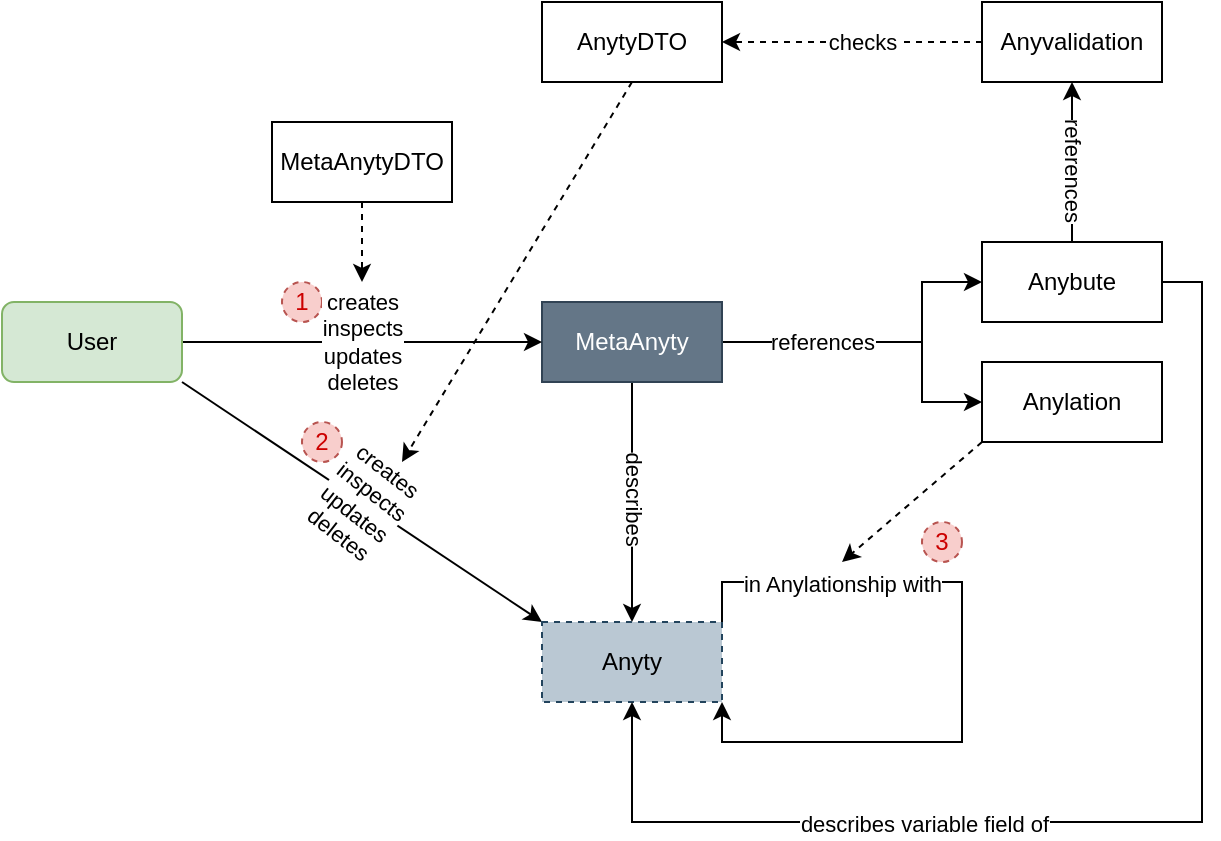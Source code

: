 <mxfile version="14.5.4" type="device"><diagram id="GxCinxS8S9uXNcuPZwfX" name="Page-1"><mxGraphModel dx="981" dy="553" grid="1" gridSize="10" guides="1" tooltips="1" connect="1" arrows="1" fold="1" page="1" pageScale="1" pageWidth="1200" pageHeight="1920" math="0" shadow="0"><root><mxCell id="0"/><mxCell id="1" parent="0"/><mxCell id="fVeq7iidFRAfOJjKua9Z-7" style="edgeStyle=orthogonalEdgeStyle;rounded=0;orthogonalLoop=1;jettySize=auto;html=1;dashed=1;" parent="1" source="fVeq7iidFRAfOJjKua9Z-4" edge="1"><mxGeometry relative="1" as="geometry"><mxPoint x="450" y="370" as="targetPoint"/></mxGeometry></mxCell><mxCell id="fVeq7iidFRAfOJjKua9Z-30" value="1" style="ellipse;whiteSpace=wrap;html=1;aspect=fixed;dashed=1;fillColor=#f8cecc;strokeColor=#b85450;fontColor=#CC0000;" parent="1" vertex="1"><mxGeometry x="410" y="370" width="20" height="20" as="geometry"/></mxCell><mxCell id="fVeq7iidFRAfOJjKua9Z-13" style="edgeStyle=none;rounded=0;orthogonalLoop=1;jettySize=auto;html=1;exitX=0.5;exitY=1;exitDx=0;exitDy=0;dashed=1;" parent="1" source="fVeq7iidFRAfOJjKua9Z-12" edge="1"><mxGeometry relative="1" as="geometry"><mxPoint x="470" y="460" as="targetPoint"/></mxGeometry></mxCell><mxCell id="fVeq7iidFRAfOJjKua9Z-28" style="rounded=0;orthogonalLoop=1;jettySize=auto;html=1;exitX=0;exitY=0.5;exitDx=0;exitDy=0;dashed=1;entryX=1;entryY=0.5;entryDx=0;entryDy=0;" parent="1" source="fVeq7iidFRAfOJjKua9Z-25" target="fVeq7iidFRAfOJjKua9Z-12" edge="1"><mxGeometry relative="1" as="geometry"><mxPoint x="460" y="470" as="targetPoint"/></mxGeometry></mxCell><mxCell id="fVeq7iidFRAfOJjKua9Z-29" value="checks" style="edgeLabel;html=1;align=center;verticalAlign=middle;resizable=0;points=[];rotation=0;" parent="fVeq7iidFRAfOJjKua9Z-28" vertex="1" connectable="0"><mxGeometry x="-0.365" relative="1" as="geometry"><mxPoint x="-18.62" as="offset"/></mxGeometry></mxCell><mxCell id="fVeq7iidFRAfOJjKua9Z-22" style="edgeStyle=orthogonalEdgeStyle;rounded=0;orthogonalLoop=1;jettySize=auto;html=1;exitX=1;exitY=0.5;exitDx=0;exitDy=0;entryX=0;entryY=0.5;entryDx=0;entryDy=0;" parent="1" source="fVeq7iidFRAfOJjKua9Z-1" target="fVeq7iidFRAfOJjKua9Z-21" edge="1"><mxGeometry relative="1" as="geometry"><Array as="points"><mxPoint x="730" y="400"/><mxPoint x="730" y="370"/></Array></mxGeometry></mxCell><mxCell id="fVeq7iidFRAfOJjKua9Z-8" style="edgeStyle=orthogonalEdgeStyle;rounded=0;orthogonalLoop=1;jettySize=auto;html=1;exitX=0.5;exitY=1;exitDx=0;exitDy=0;entryX=0.5;entryY=0;entryDx=0;entryDy=0;" parent="1" source="fVeq7iidFRAfOJjKua9Z-1" target="fVeq7iidFRAfOJjKua9Z-3" edge="1"><mxGeometry relative="1" as="geometry"><Array as="points"/></mxGeometry></mxCell><mxCell id="fVeq7iidFRAfOJjKua9Z-9" value="describes" style="edgeLabel;html=1;align=center;verticalAlign=middle;resizable=0;points=[];rotation=90;" parent="fVeq7iidFRAfOJjKua9Z-8" vertex="1" connectable="0"><mxGeometry x="0.148" y="1" relative="1" as="geometry"><mxPoint y="-11.17" as="offset"/></mxGeometry></mxCell><mxCell id="fVeq7iidFRAfOJjKua9Z-19" style="edgeStyle=orthogonalEdgeStyle;rounded=0;orthogonalLoop=1;jettySize=auto;html=1;exitX=1;exitY=0.5;exitDx=0;exitDy=0;entryX=0;entryY=0.5;entryDx=0;entryDy=0;" parent="1" source="fVeq7iidFRAfOJjKua9Z-1" target="fVeq7iidFRAfOJjKua9Z-17" edge="1"><mxGeometry relative="1" as="geometry"><Array as="points"><mxPoint x="730" y="400"/><mxPoint x="730" y="430"/></Array></mxGeometry></mxCell><mxCell id="fVeq7iidFRAfOJjKua9Z-20" value="references" style="edgeLabel;html=1;align=center;verticalAlign=middle;resizable=0;points=[];" parent="fVeq7iidFRAfOJjKua9Z-19" vertex="1" connectable="0"><mxGeometry x="-0.49" y="2" relative="1" as="geometry"><mxPoint x="9.17" y="2" as="offset"/></mxGeometry></mxCell><mxCell id="fVeq7iidFRAfOJjKua9Z-1" value="MetaAnyty" style="rounded=0;whiteSpace=wrap;html=1;fillColor=#647687;strokeColor=#314354;fontColor=#ffffff;shadow=0;" parent="1" vertex="1"><mxGeometry x="540" y="380" width="90" height="40" as="geometry"/></mxCell><mxCell id="fVeq7iidFRAfOJjKua9Z-5" style="edgeStyle=orthogonalEdgeStyle;rounded=0;orthogonalLoop=1;jettySize=auto;html=1;entryX=0;entryY=0.5;entryDx=0;entryDy=0;" parent="1" source="fVeq7iidFRAfOJjKua9Z-2" target="fVeq7iidFRAfOJjKua9Z-1" edge="1"><mxGeometry relative="1" as="geometry"/></mxCell><mxCell id="fVeq7iidFRAfOJjKua9Z-6" value="creates&lt;br&gt;inspects&lt;br&gt;updates&lt;br&gt;deletes" style="edgeLabel;html=1;align=center;verticalAlign=middle;resizable=0;points=[];" parent="fVeq7iidFRAfOJjKua9Z-5" vertex="1" connectable="0"><mxGeometry x="0.102" relative="1" as="geometry"><mxPoint x="-9.17" as="offset"/></mxGeometry></mxCell><mxCell id="fVeq7iidFRAfOJjKua9Z-10" style="rounded=0;orthogonalLoop=1;jettySize=auto;html=1;exitX=1;exitY=1;exitDx=0;exitDy=0;entryX=0;entryY=0;entryDx=0;entryDy=0;" parent="1" source="fVeq7iidFRAfOJjKua9Z-2" target="fVeq7iidFRAfOJjKua9Z-3" edge="1"><mxGeometry relative="1" as="geometry"/></mxCell><mxCell id="fVeq7iidFRAfOJjKua9Z-11" value="creates&lt;br&gt;inspects&lt;br&gt;updates&lt;br&gt;deletes" style="edgeLabel;html=1;align=center;verticalAlign=middle;resizable=0;points=[];rotation=38;" parent="fVeq7iidFRAfOJjKua9Z-10" vertex="1" connectable="0"><mxGeometry x="-0.191" y="-2" relative="1" as="geometry"><mxPoint x="18.36" y="9.84" as="offset"/></mxGeometry></mxCell><mxCell id="fVeq7iidFRAfOJjKua9Z-2" value="User" style="rounded=1;whiteSpace=wrap;html=1;glass=0;shadow=0;fillColor=#d5e8d4;strokeColor=#82b366;perimeterSpacing=0;" parent="1" vertex="1"><mxGeometry x="270" y="380" width="90" height="40" as="geometry"/></mxCell><mxCell id="fVeq7iidFRAfOJjKua9Z-3" value="Anyty" style="rounded=0;whiteSpace=wrap;html=1;fillColor=#bac8d3;strokeColor=#23445d;dashed=1;" parent="1" vertex="1"><mxGeometry x="540" y="540" width="90" height="40" as="geometry"/></mxCell><mxCell id="fVeq7iidFRAfOJjKua9Z-4" value="MetaAnytyDTO" style="rounded=0;whiteSpace=wrap;html=1;" parent="1" vertex="1"><mxGeometry x="405" y="290" width="90" height="40" as="geometry"/></mxCell><mxCell id="fVeq7iidFRAfOJjKua9Z-12" value="AnytyDTO" style="rounded=0;whiteSpace=wrap;html=1;" parent="1" vertex="1"><mxGeometry x="540" y="230" width="90" height="40" as="geometry"/></mxCell><mxCell id="fVeq7iidFRAfOJjKua9Z-15" style="edgeStyle=orthogonalEdgeStyle;rounded=0;orthogonalLoop=1;jettySize=auto;html=1;exitX=1;exitY=0;exitDx=0;exitDy=0;entryX=1;entryY=1;entryDx=0;entryDy=0;" parent="1" source="fVeq7iidFRAfOJjKua9Z-3" target="fVeq7iidFRAfOJjKua9Z-3" edge="1"><mxGeometry relative="1" as="geometry"><Array as="points"><mxPoint x="630" y="520"/><mxPoint x="750" y="520"/><mxPoint x="750" y="600"/><mxPoint x="630" y="600"/></Array></mxGeometry></mxCell><mxCell id="fVeq7iidFRAfOJjKua9Z-16" value="in Anylationship with" style="edgeLabel;html=1;align=center;verticalAlign=middle;resizable=0;points=[];" parent="fVeq7iidFRAfOJjKua9Z-15" vertex="1" connectable="0"><mxGeometry x="-0.615" y="-1" relative="1" as="geometry"><mxPoint x="10.33" as="offset"/></mxGeometry></mxCell><mxCell id="fVeq7iidFRAfOJjKua9Z-18" style="rounded=0;orthogonalLoop=1;jettySize=auto;html=1;exitX=0;exitY=1;exitDx=0;exitDy=0;dashed=1;" parent="1" source="fVeq7iidFRAfOJjKua9Z-17" edge="1"><mxGeometry relative="1" as="geometry"><mxPoint x="690" y="510" as="targetPoint"/></mxGeometry></mxCell><mxCell id="fVeq7iidFRAfOJjKua9Z-17" value="Anylation" style="rounded=0;whiteSpace=wrap;html=1;" parent="1" vertex="1"><mxGeometry x="760" y="410" width="90" height="40" as="geometry"/></mxCell><mxCell id="fVeq7iidFRAfOJjKua9Z-23" style="edgeStyle=orthogonalEdgeStyle;rounded=0;orthogonalLoop=1;jettySize=auto;html=1;exitX=1;exitY=0.5;exitDx=0;exitDy=0;entryX=0.5;entryY=1;entryDx=0;entryDy=0;" parent="1" source="fVeq7iidFRAfOJjKua9Z-21" target="fVeq7iidFRAfOJjKua9Z-3" edge="1"><mxGeometry relative="1" as="geometry"><mxPoint x="870" y="640" as="targetPoint"/><Array as="points"><mxPoint x="870" y="370"/><mxPoint x="870" y="640"/><mxPoint x="585" y="640"/></Array></mxGeometry></mxCell><mxCell id="fVeq7iidFRAfOJjKua9Z-24" value="describes variable field of" style="edgeLabel;html=1;align=center;verticalAlign=middle;resizable=0;points=[];" parent="fVeq7iidFRAfOJjKua9Z-23" vertex="1" connectable="0"><mxGeometry x="0.415" y="1" relative="1" as="geometry"><mxPoint x="20" as="offset"/></mxGeometry></mxCell><mxCell id="fVeq7iidFRAfOJjKua9Z-26" style="edgeStyle=orthogonalEdgeStyle;rounded=0;orthogonalLoop=1;jettySize=auto;html=1;exitX=0.5;exitY=0;exitDx=0;exitDy=0;entryX=0.5;entryY=1;entryDx=0;entryDy=0;" parent="1" source="fVeq7iidFRAfOJjKua9Z-21" target="fVeq7iidFRAfOJjKua9Z-25" edge="1"><mxGeometry relative="1" as="geometry"/></mxCell><mxCell id="fVeq7iidFRAfOJjKua9Z-27" value="references" style="edgeLabel;html=1;align=center;verticalAlign=middle;resizable=0;points=[];rotation=90;" parent="fVeq7iidFRAfOJjKua9Z-26" vertex="1" connectable="0"><mxGeometry x="-0.14" y="-1" relative="1" as="geometry"><mxPoint y="-2" as="offset"/></mxGeometry></mxCell><mxCell id="fVeq7iidFRAfOJjKua9Z-21" value="Anybute" style="rounded=0;whiteSpace=wrap;html=1;" parent="1" vertex="1"><mxGeometry x="760" y="350" width="90" height="40" as="geometry"/></mxCell><mxCell id="fVeq7iidFRAfOJjKua9Z-25" value="Anyvalidation" style="rounded=0;whiteSpace=wrap;html=1;" parent="1" vertex="1"><mxGeometry x="760" y="230" width="90" height="40" as="geometry"/></mxCell><mxCell id="fVeq7iidFRAfOJjKua9Z-31" value="2" style="ellipse;whiteSpace=wrap;html=1;aspect=fixed;dashed=1;fillColor=#f8cecc;strokeColor=#b85450;fontColor=#CC0000;" parent="1" vertex="1"><mxGeometry x="420" y="440" width="20" height="20" as="geometry"/></mxCell><mxCell id="8IXaTv49Ykk2p21DTHdF-1" value="3" style="ellipse;whiteSpace=wrap;html=1;aspect=fixed;dashed=1;fillColor=#f8cecc;strokeColor=#b85450;fontColor=#CC0000;" vertex="1" parent="1"><mxGeometry x="730" y="490" width="20" height="20" as="geometry"/></mxCell></root></mxGraphModel></diagram></mxfile>